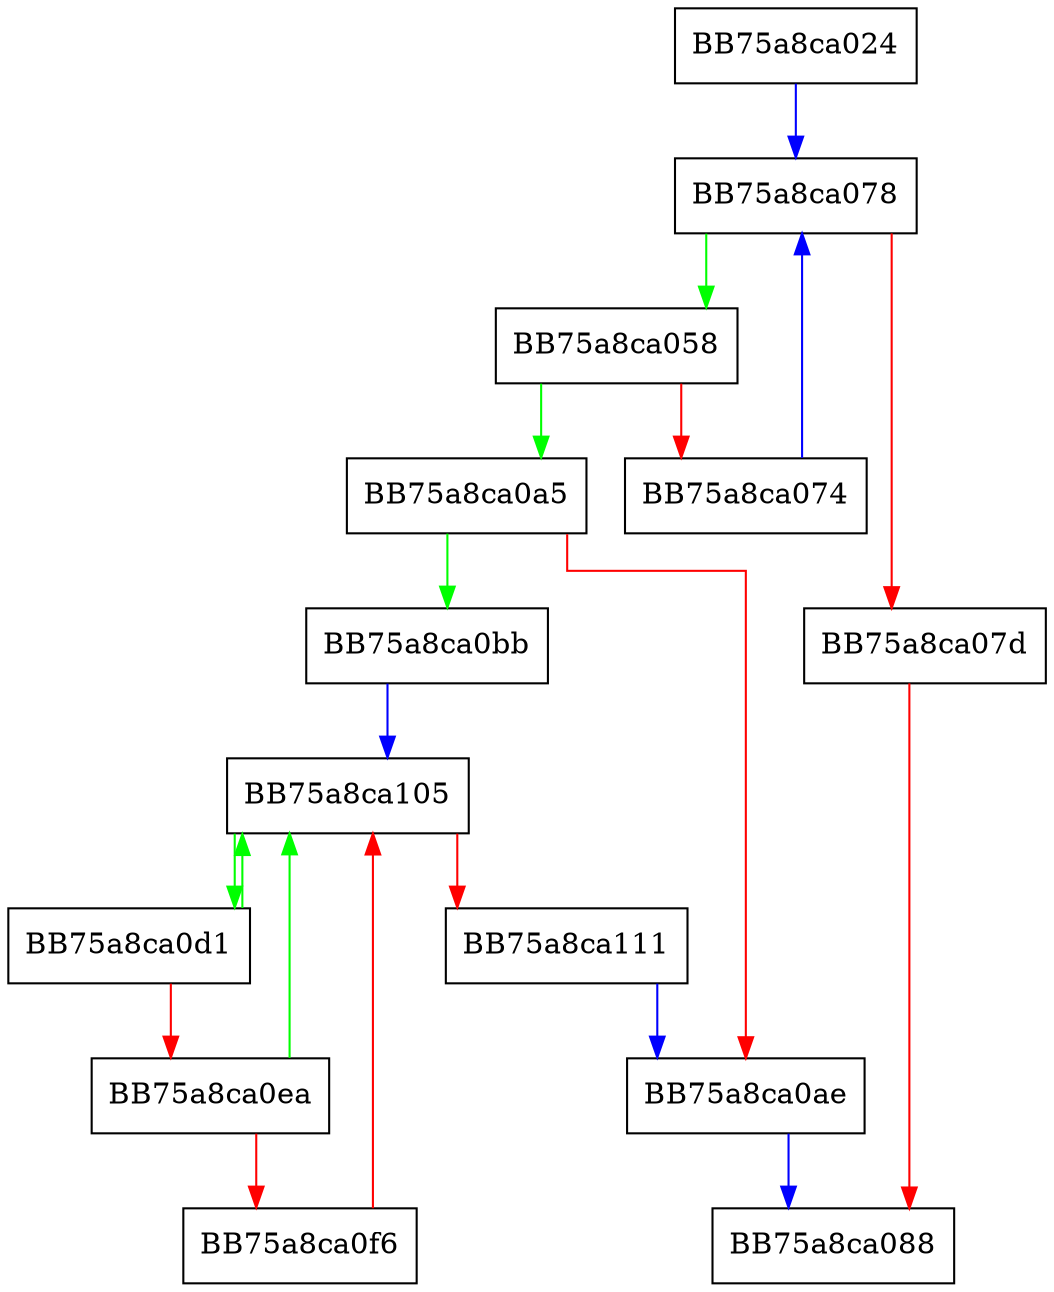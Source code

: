 digraph _Do_if {
  node [shape="box"];
  graph [splines=ortho];
  BB75a8ca024 -> BB75a8ca078 [color="blue"];
  BB75a8ca058 -> BB75a8ca0a5 [color="green"];
  BB75a8ca058 -> BB75a8ca074 [color="red"];
  BB75a8ca074 -> BB75a8ca078 [color="blue"];
  BB75a8ca078 -> BB75a8ca058 [color="green"];
  BB75a8ca078 -> BB75a8ca07d [color="red"];
  BB75a8ca07d -> BB75a8ca088 [color="red"];
  BB75a8ca0a5 -> BB75a8ca0bb [color="green"];
  BB75a8ca0a5 -> BB75a8ca0ae [color="red"];
  BB75a8ca0ae -> BB75a8ca088 [color="blue"];
  BB75a8ca0bb -> BB75a8ca105 [color="blue"];
  BB75a8ca0d1 -> BB75a8ca105 [color="green"];
  BB75a8ca0d1 -> BB75a8ca0ea [color="red"];
  BB75a8ca0ea -> BB75a8ca105 [color="green"];
  BB75a8ca0ea -> BB75a8ca0f6 [color="red"];
  BB75a8ca0f6 -> BB75a8ca105 [color="red"];
  BB75a8ca105 -> BB75a8ca0d1 [color="green"];
  BB75a8ca105 -> BB75a8ca111 [color="red"];
  BB75a8ca111 -> BB75a8ca0ae [color="blue"];
}